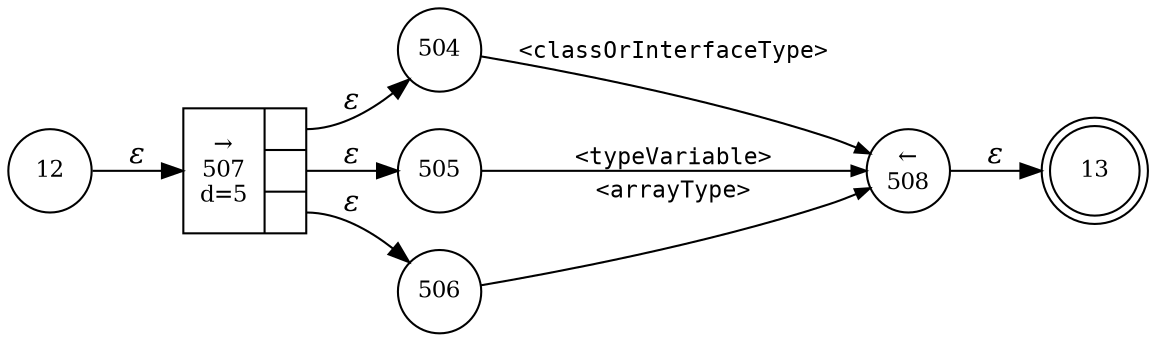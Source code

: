 digraph ATN {
rankdir=LR;
s13[fontsize=11, label="13", shape=doublecircle, fixedsize=true, width=.6];
s504[fontsize=11,label="504", shape=circle, fixedsize=true, width=.55, peripheries=1];
s505[fontsize=11,label="505", shape=circle, fixedsize=true, width=.55, peripheries=1];
s506[fontsize=11,label="506", shape=circle, fixedsize=true, width=.55, peripheries=1];
s507[fontsize=11,label="{&rarr;\n507\nd=5|{<p0>|<p1>|<p2>}}", shape=record, fixedsize=false, peripheries=1];
s12[fontsize=11,label="12", shape=circle, fixedsize=true, width=.55, peripheries=1];
s508[fontsize=11,label="&larr;\n508", shape=circle, fixedsize=true, width=.55, peripheries=1];
s12 -> s507 [fontname="Times-Italic", label="&epsilon;"];
s507:p0 -> s504 [fontname="Times-Italic", label="&epsilon;"];
s507:p1 -> s505 [fontname="Times-Italic", label="&epsilon;"];
s507:p2 -> s506 [fontname="Times-Italic", label="&epsilon;"];
s504 -> s508 [fontsize=11, fontname="Courier", arrowsize=.7, label = "<classOrInterfaceType>", arrowhead = normal];
s505 -> s508 [fontsize=11, fontname="Courier", arrowsize=.7, label = "<typeVariable>", arrowhead = normal];
s506 -> s508 [fontsize=11, fontname="Courier", arrowsize=.7, label = "<arrayType>", arrowhead = normal];
s508 -> s13 [fontname="Times-Italic", label="&epsilon;"];
}